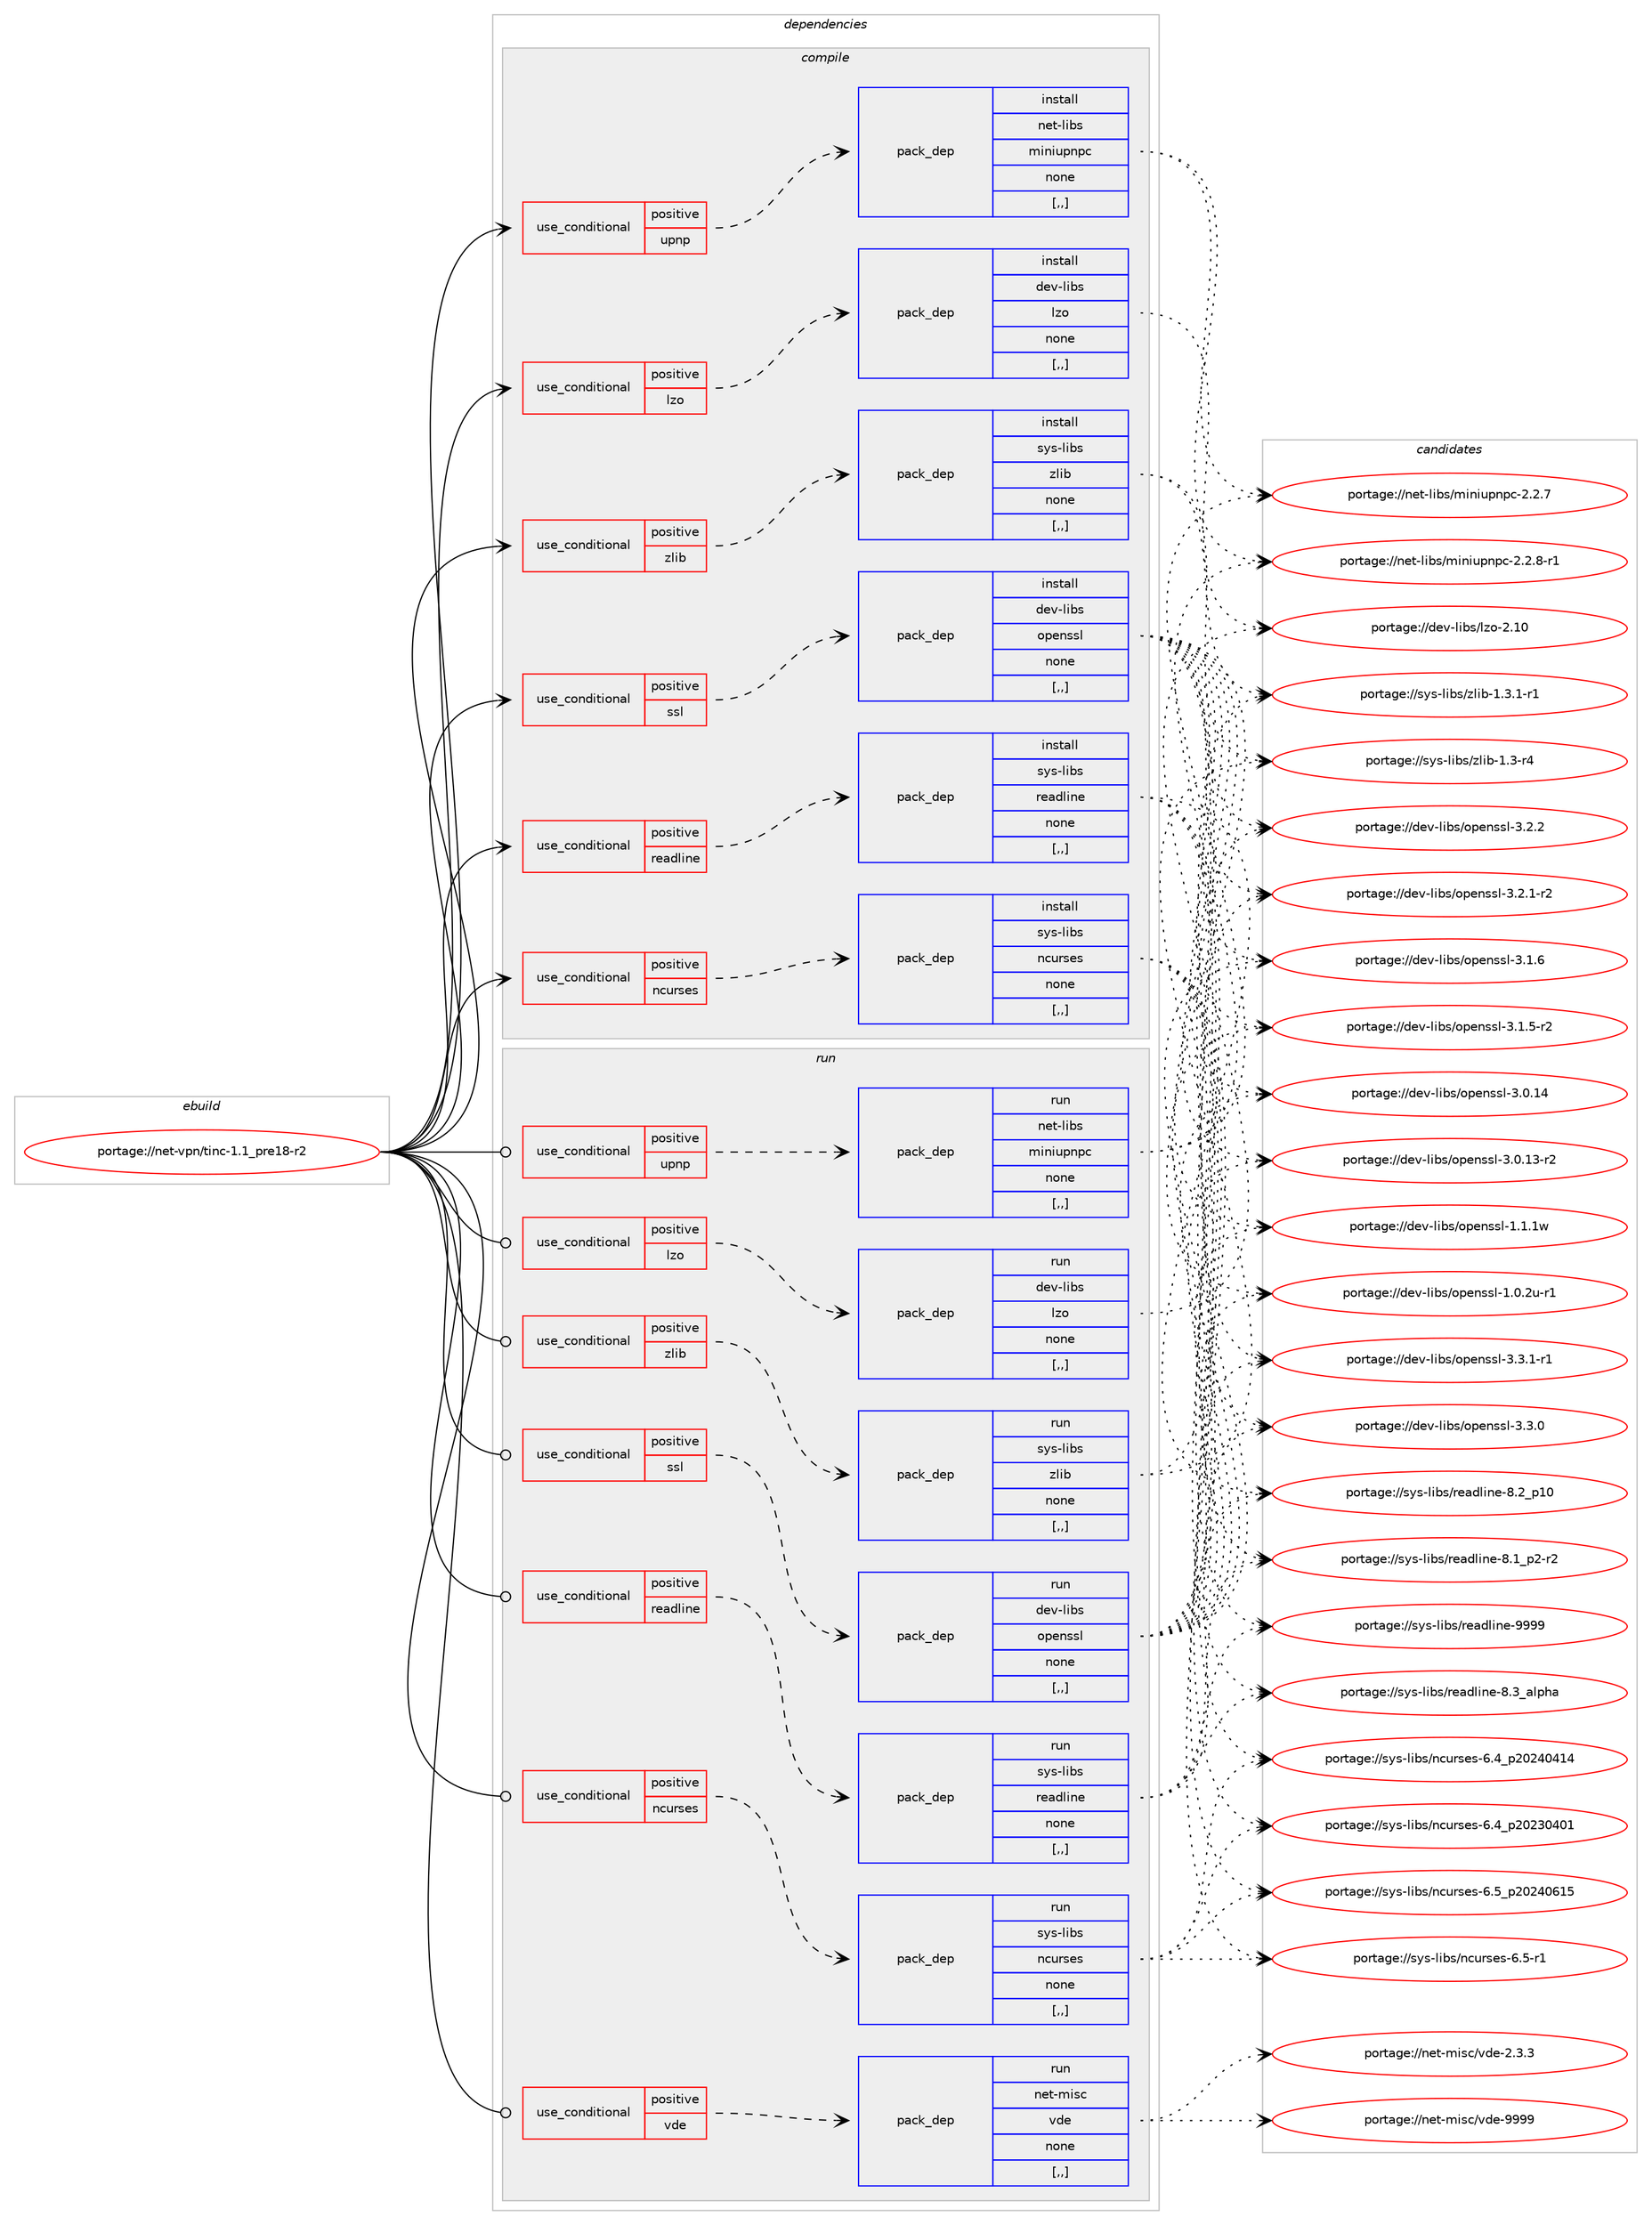 digraph prolog {

# *************
# Graph options
# *************

newrank=true;
concentrate=true;
compound=true;
graph [rankdir=LR,fontname=Helvetica,fontsize=10,ranksep=1.5];#, ranksep=2.5, nodesep=0.2];
edge  [arrowhead=vee];
node  [fontname=Helvetica,fontsize=10];

# **********
# The ebuild
# **********

subgraph cluster_leftcol {
color=gray;
label=<<i>ebuild</i>>;
id [label="portage://net-vpn/tinc-1.1_pre18-r2", color=red, width=4, href="../net-vpn/tinc-1.1_pre18-r2.svg"];
}

# ****************
# The dependencies
# ****************

subgraph cluster_midcol {
color=gray;
label=<<i>dependencies</i>>;
subgraph cluster_compile {
fillcolor="#eeeeee";
style=filled;
label=<<i>compile</i>>;
subgraph cond102351 {
dependency387018 [label=<<TABLE BORDER="0" CELLBORDER="1" CELLSPACING="0" CELLPADDING="4"><TR><TD ROWSPAN="3" CELLPADDING="10">use_conditional</TD></TR><TR><TD>positive</TD></TR><TR><TD>lzo</TD></TR></TABLE>>, shape=none, color=red];
subgraph pack281893 {
dependency387019 [label=<<TABLE BORDER="0" CELLBORDER="1" CELLSPACING="0" CELLPADDING="4" WIDTH="220"><TR><TD ROWSPAN="6" CELLPADDING="30">pack_dep</TD></TR><TR><TD WIDTH="110">install</TD></TR><TR><TD>dev-libs</TD></TR><TR><TD>lzo</TD></TR><TR><TD>none</TD></TR><TR><TD>[,,]</TD></TR></TABLE>>, shape=none, color=blue];
}
dependency387018:e -> dependency387019:w [weight=20,style="dashed",arrowhead="vee"];
}
id:e -> dependency387018:w [weight=20,style="solid",arrowhead="vee"];
subgraph cond102352 {
dependency387020 [label=<<TABLE BORDER="0" CELLBORDER="1" CELLSPACING="0" CELLPADDING="4"><TR><TD ROWSPAN="3" CELLPADDING="10">use_conditional</TD></TR><TR><TD>positive</TD></TR><TR><TD>ncurses</TD></TR></TABLE>>, shape=none, color=red];
subgraph pack281894 {
dependency387021 [label=<<TABLE BORDER="0" CELLBORDER="1" CELLSPACING="0" CELLPADDING="4" WIDTH="220"><TR><TD ROWSPAN="6" CELLPADDING="30">pack_dep</TD></TR><TR><TD WIDTH="110">install</TD></TR><TR><TD>sys-libs</TD></TR><TR><TD>ncurses</TD></TR><TR><TD>none</TD></TR><TR><TD>[,,]</TD></TR></TABLE>>, shape=none, color=blue];
}
dependency387020:e -> dependency387021:w [weight=20,style="dashed",arrowhead="vee"];
}
id:e -> dependency387020:w [weight=20,style="solid",arrowhead="vee"];
subgraph cond102353 {
dependency387022 [label=<<TABLE BORDER="0" CELLBORDER="1" CELLSPACING="0" CELLPADDING="4"><TR><TD ROWSPAN="3" CELLPADDING="10">use_conditional</TD></TR><TR><TD>positive</TD></TR><TR><TD>readline</TD></TR></TABLE>>, shape=none, color=red];
subgraph pack281895 {
dependency387023 [label=<<TABLE BORDER="0" CELLBORDER="1" CELLSPACING="0" CELLPADDING="4" WIDTH="220"><TR><TD ROWSPAN="6" CELLPADDING="30">pack_dep</TD></TR><TR><TD WIDTH="110">install</TD></TR><TR><TD>sys-libs</TD></TR><TR><TD>readline</TD></TR><TR><TD>none</TD></TR><TR><TD>[,,]</TD></TR></TABLE>>, shape=none, color=blue];
}
dependency387022:e -> dependency387023:w [weight=20,style="dashed",arrowhead="vee"];
}
id:e -> dependency387022:w [weight=20,style="solid",arrowhead="vee"];
subgraph cond102354 {
dependency387024 [label=<<TABLE BORDER="0" CELLBORDER="1" CELLSPACING="0" CELLPADDING="4"><TR><TD ROWSPAN="3" CELLPADDING="10">use_conditional</TD></TR><TR><TD>positive</TD></TR><TR><TD>ssl</TD></TR></TABLE>>, shape=none, color=red];
subgraph pack281896 {
dependency387025 [label=<<TABLE BORDER="0" CELLBORDER="1" CELLSPACING="0" CELLPADDING="4" WIDTH="220"><TR><TD ROWSPAN="6" CELLPADDING="30">pack_dep</TD></TR><TR><TD WIDTH="110">install</TD></TR><TR><TD>dev-libs</TD></TR><TR><TD>openssl</TD></TR><TR><TD>none</TD></TR><TR><TD>[,,]</TD></TR></TABLE>>, shape=none, color=blue];
}
dependency387024:e -> dependency387025:w [weight=20,style="dashed",arrowhead="vee"];
}
id:e -> dependency387024:w [weight=20,style="solid",arrowhead="vee"];
subgraph cond102355 {
dependency387026 [label=<<TABLE BORDER="0" CELLBORDER="1" CELLSPACING="0" CELLPADDING="4"><TR><TD ROWSPAN="3" CELLPADDING="10">use_conditional</TD></TR><TR><TD>positive</TD></TR><TR><TD>upnp</TD></TR></TABLE>>, shape=none, color=red];
subgraph pack281897 {
dependency387027 [label=<<TABLE BORDER="0" CELLBORDER="1" CELLSPACING="0" CELLPADDING="4" WIDTH="220"><TR><TD ROWSPAN="6" CELLPADDING="30">pack_dep</TD></TR><TR><TD WIDTH="110">install</TD></TR><TR><TD>net-libs</TD></TR><TR><TD>miniupnpc</TD></TR><TR><TD>none</TD></TR><TR><TD>[,,]</TD></TR></TABLE>>, shape=none, color=blue];
}
dependency387026:e -> dependency387027:w [weight=20,style="dashed",arrowhead="vee"];
}
id:e -> dependency387026:w [weight=20,style="solid",arrowhead="vee"];
subgraph cond102356 {
dependency387028 [label=<<TABLE BORDER="0" CELLBORDER="1" CELLSPACING="0" CELLPADDING="4"><TR><TD ROWSPAN="3" CELLPADDING="10">use_conditional</TD></TR><TR><TD>positive</TD></TR><TR><TD>zlib</TD></TR></TABLE>>, shape=none, color=red];
subgraph pack281898 {
dependency387029 [label=<<TABLE BORDER="0" CELLBORDER="1" CELLSPACING="0" CELLPADDING="4" WIDTH="220"><TR><TD ROWSPAN="6" CELLPADDING="30">pack_dep</TD></TR><TR><TD WIDTH="110">install</TD></TR><TR><TD>sys-libs</TD></TR><TR><TD>zlib</TD></TR><TR><TD>none</TD></TR><TR><TD>[,,]</TD></TR></TABLE>>, shape=none, color=blue];
}
dependency387028:e -> dependency387029:w [weight=20,style="dashed",arrowhead="vee"];
}
id:e -> dependency387028:w [weight=20,style="solid",arrowhead="vee"];
}
subgraph cluster_compileandrun {
fillcolor="#eeeeee";
style=filled;
label=<<i>compile and run</i>>;
}
subgraph cluster_run {
fillcolor="#eeeeee";
style=filled;
label=<<i>run</i>>;
subgraph cond102357 {
dependency387030 [label=<<TABLE BORDER="0" CELLBORDER="1" CELLSPACING="0" CELLPADDING="4"><TR><TD ROWSPAN="3" CELLPADDING="10">use_conditional</TD></TR><TR><TD>positive</TD></TR><TR><TD>lzo</TD></TR></TABLE>>, shape=none, color=red];
subgraph pack281899 {
dependency387031 [label=<<TABLE BORDER="0" CELLBORDER="1" CELLSPACING="0" CELLPADDING="4" WIDTH="220"><TR><TD ROWSPAN="6" CELLPADDING="30">pack_dep</TD></TR><TR><TD WIDTH="110">run</TD></TR><TR><TD>dev-libs</TD></TR><TR><TD>lzo</TD></TR><TR><TD>none</TD></TR><TR><TD>[,,]</TD></TR></TABLE>>, shape=none, color=blue];
}
dependency387030:e -> dependency387031:w [weight=20,style="dashed",arrowhead="vee"];
}
id:e -> dependency387030:w [weight=20,style="solid",arrowhead="odot"];
subgraph cond102358 {
dependency387032 [label=<<TABLE BORDER="0" CELLBORDER="1" CELLSPACING="0" CELLPADDING="4"><TR><TD ROWSPAN="3" CELLPADDING="10">use_conditional</TD></TR><TR><TD>positive</TD></TR><TR><TD>ncurses</TD></TR></TABLE>>, shape=none, color=red];
subgraph pack281900 {
dependency387033 [label=<<TABLE BORDER="0" CELLBORDER="1" CELLSPACING="0" CELLPADDING="4" WIDTH="220"><TR><TD ROWSPAN="6" CELLPADDING="30">pack_dep</TD></TR><TR><TD WIDTH="110">run</TD></TR><TR><TD>sys-libs</TD></TR><TR><TD>ncurses</TD></TR><TR><TD>none</TD></TR><TR><TD>[,,]</TD></TR></TABLE>>, shape=none, color=blue];
}
dependency387032:e -> dependency387033:w [weight=20,style="dashed",arrowhead="vee"];
}
id:e -> dependency387032:w [weight=20,style="solid",arrowhead="odot"];
subgraph cond102359 {
dependency387034 [label=<<TABLE BORDER="0" CELLBORDER="1" CELLSPACING="0" CELLPADDING="4"><TR><TD ROWSPAN="3" CELLPADDING="10">use_conditional</TD></TR><TR><TD>positive</TD></TR><TR><TD>readline</TD></TR></TABLE>>, shape=none, color=red];
subgraph pack281901 {
dependency387035 [label=<<TABLE BORDER="0" CELLBORDER="1" CELLSPACING="0" CELLPADDING="4" WIDTH="220"><TR><TD ROWSPAN="6" CELLPADDING="30">pack_dep</TD></TR><TR><TD WIDTH="110">run</TD></TR><TR><TD>sys-libs</TD></TR><TR><TD>readline</TD></TR><TR><TD>none</TD></TR><TR><TD>[,,]</TD></TR></TABLE>>, shape=none, color=blue];
}
dependency387034:e -> dependency387035:w [weight=20,style="dashed",arrowhead="vee"];
}
id:e -> dependency387034:w [weight=20,style="solid",arrowhead="odot"];
subgraph cond102360 {
dependency387036 [label=<<TABLE BORDER="0" CELLBORDER="1" CELLSPACING="0" CELLPADDING="4"><TR><TD ROWSPAN="3" CELLPADDING="10">use_conditional</TD></TR><TR><TD>positive</TD></TR><TR><TD>ssl</TD></TR></TABLE>>, shape=none, color=red];
subgraph pack281902 {
dependency387037 [label=<<TABLE BORDER="0" CELLBORDER="1" CELLSPACING="0" CELLPADDING="4" WIDTH="220"><TR><TD ROWSPAN="6" CELLPADDING="30">pack_dep</TD></TR><TR><TD WIDTH="110">run</TD></TR><TR><TD>dev-libs</TD></TR><TR><TD>openssl</TD></TR><TR><TD>none</TD></TR><TR><TD>[,,]</TD></TR></TABLE>>, shape=none, color=blue];
}
dependency387036:e -> dependency387037:w [weight=20,style="dashed",arrowhead="vee"];
}
id:e -> dependency387036:w [weight=20,style="solid",arrowhead="odot"];
subgraph cond102361 {
dependency387038 [label=<<TABLE BORDER="0" CELLBORDER="1" CELLSPACING="0" CELLPADDING="4"><TR><TD ROWSPAN="3" CELLPADDING="10">use_conditional</TD></TR><TR><TD>positive</TD></TR><TR><TD>upnp</TD></TR></TABLE>>, shape=none, color=red];
subgraph pack281903 {
dependency387039 [label=<<TABLE BORDER="0" CELLBORDER="1" CELLSPACING="0" CELLPADDING="4" WIDTH="220"><TR><TD ROWSPAN="6" CELLPADDING="30">pack_dep</TD></TR><TR><TD WIDTH="110">run</TD></TR><TR><TD>net-libs</TD></TR><TR><TD>miniupnpc</TD></TR><TR><TD>none</TD></TR><TR><TD>[,,]</TD></TR></TABLE>>, shape=none, color=blue];
}
dependency387038:e -> dependency387039:w [weight=20,style="dashed",arrowhead="vee"];
}
id:e -> dependency387038:w [weight=20,style="solid",arrowhead="odot"];
subgraph cond102362 {
dependency387040 [label=<<TABLE BORDER="0" CELLBORDER="1" CELLSPACING="0" CELLPADDING="4"><TR><TD ROWSPAN="3" CELLPADDING="10">use_conditional</TD></TR><TR><TD>positive</TD></TR><TR><TD>vde</TD></TR></TABLE>>, shape=none, color=red];
subgraph pack281904 {
dependency387041 [label=<<TABLE BORDER="0" CELLBORDER="1" CELLSPACING="0" CELLPADDING="4" WIDTH="220"><TR><TD ROWSPAN="6" CELLPADDING="30">pack_dep</TD></TR><TR><TD WIDTH="110">run</TD></TR><TR><TD>net-misc</TD></TR><TR><TD>vde</TD></TR><TR><TD>none</TD></TR><TR><TD>[,,]</TD></TR></TABLE>>, shape=none, color=blue];
}
dependency387040:e -> dependency387041:w [weight=20,style="dashed",arrowhead="vee"];
}
id:e -> dependency387040:w [weight=20,style="solid",arrowhead="odot"];
subgraph cond102363 {
dependency387042 [label=<<TABLE BORDER="0" CELLBORDER="1" CELLSPACING="0" CELLPADDING="4"><TR><TD ROWSPAN="3" CELLPADDING="10">use_conditional</TD></TR><TR><TD>positive</TD></TR><TR><TD>zlib</TD></TR></TABLE>>, shape=none, color=red];
subgraph pack281905 {
dependency387043 [label=<<TABLE BORDER="0" CELLBORDER="1" CELLSPACING="0" CELLPADDING="4" WIDTH="220"><TR><TD ROWSPAN="6" CELLPADDING="30">pack_dep</TD></TR><TR><TD WIDTH="110">run</TD></TR><TR><TD>sys-libs</TD></TR><TR><TD>zlib</TD></TR><TR><TD>none</TD></TR><TR><TD>[,,]</TD></TR></TABLE>>, shape=none, color=blue];
}
dependency387042:e -> dependency387043:w [weight=20,style="dashed",arrowhead="vee"];
}
id:e -> dependency387042:w [weight=20,style="solid",arrowhead="odot"];
}
}

# **************
# The candidates
# **************

subgraph cluster_choices {
rank=same;
color=gray;
label=<<i>candidates</i>>;

subgraph choice281893 {
color=black;
nodesep=1;
choice1001011184510810598115471081221114550464948 [label="portage://dev-libs/lzo-2.10", color=red, width=4,href="../dev-libs/lzo-2.10.svg"];
dependency387019:e -> choice1001011184510810598115471081221114550464948:w [style=dotted,weight="100"];
}
subgraph choice281894 {
color=black;
nodesep=1;
choice1151211154510810598115471109911711411510111545544653951125048505248544953 [label="portage://sys-libs/ncurses-6.5_p20240615", color=red, width=4,href="../sys-libs/ncurses-6.5_p20240615.svg"];
choice11512111545108105981154711099117114115101115455446534511449 [label="portage://sys-libs/ncurses-6.5-r1", color=red, width=4,href="../sys-libs/ncurses-6.5-r1.svg"];
choice1151211154510810598115471109911711411510111545544652951125048505248524952 [label="portage://sys-libs/ncurses-6.4_p20240414", color=red, width=4,href="../sys-libs/ncurses-6.4_p20240414.svg"];
choice1151211154510810598115471109911711411510111545544652951125048505148524849 [label="portage://sys-libs/ncurses-6.4_p20230401", color=red, width=4,href="../sys-libs/ncurses-6.4_p20230401.svg"];
dependency387021:e -> choice1151211154510810598115471109911711411510111545544653951125048505248544953:w [style=dotted,weight="100"];
dependency387021:e -> choice11512111545108105981154711099117114115101115455446534511449:w [style=dotted,weight="100"];
dependency387021:e -> choice1151211154510810598115471109911711411510111545544652951125048505248524952:w [style=dotted,weight="100"];
dependency387021:e -> choice1151211154510810598115471109911711411510111545544652951125048505148524849:w [style=dotted,weight="100"];
}
subgraph choice281895 {
color=black;
nodesep=1;
choice115121115451081059811547114101971001081051101014557575757 [label="portage://sys-libs/readline-9999", color=red, width=4,href="../sys-libs/readline-9999.svg"];
choice1151211154510810598115471141019710010810511010145564651959710811210497 [label="portage://sys-libs/readline-8.3_alpha", color=red, width=4,href="../sys-libs/readline-8.3_alpha.svg"];
choice1151211154510810598115471141019710010810511010145564650951124948 [label="portage://sys-libs/readline-8.2_p10", color=red, width=4,href="../sys-libs/readline-8.2_p10.svg"];
choice115121115451081059811547114101971001081051101014556464995112504511450 [label="portage://sys-libs/readline-8.1_p2-r2", color=red, width=4,href="../sys-libs/readline-8.1_p2-r2.svg"];
dependency387023:e -> choice115121115451081059811547114101971001081051101014557575757:w [style=dotted,weight="100"];
dependency387023:e -> choice1151211154510810598115471141019710010810511010145564651959710811210497:w [style=dotted,weight="100"];
dependency387023:e -> choice1151211154510810598115471141019710010810511010145564650951124948:w [style=dotted,weight="100"];
dependency387023:e -> choice115121115451081059811547114101971001081051101014556464995112504511450:w [style=dotted,weight="100"];
}
subgraph choice281896 {
color=black;
nodesep=1;
choice1001011184510810598115471111121011101151151084551465146494511449 [label="portage://dev-libs/openssl-3.3.1-r1", color=red, width=4,href="../dev-libs/openssl-3.3.1-r1.svg"];
choice100101118451081059811547111112101110115115108455146514648 [label="portage://dev-libs/openssl-3.3.0", color=red, width=4,href="../dev-libs/openssl-3.3.0.svg"];
choice100101118451081059811547111112101110115115108455146504650 [label="portage://dev-libs/openssl-3.2.2", color=red, width=4,href="../dev-libs/openssl-3.2.2.svg"];
choice1001011184510810598115471111121011101151151084551465046494511450 [label="portage://dev-libs/openssl-3.2.1-r2", color=red, width=4,href="../dev-libs/openssl-3.2.1-r2.svg"];
choice100101118451081059811547111112101110115115108455146494654 [label="portage://dev-libs/openssl-3.1.6", color=red, width=4,href="../dev-libs/openssl-3.1.6.svg"];
choice1001011184510810598115471111121011101151151084551464946534511450 [label="portage://dev-libs/openssl-3.1.5-r2", color=red, width=4,href="../dev-libs/openssl-3.1.5-r2.svg"];
choice10010111845108105981154711111210111011511510845514648464952 [label="portage://dev-libs/openssl-3.0.14", color=red, width=4,href="../dev-libs/openssl-3.0.14.svg"];
choice100101118451081059811547111112101110115115108455146484649514511450 [label="portage://dev-libs/openssl-3.0.13-r2", color=red, width=4,href="../dev-libs/openssl-3.0.13-r2.svg"];
choice100101118451081059811547111112101110115115108454946494649119 [label="portage://dev-libs/openssl-1.1.1w", color=red, width=4,href="../dev-libs/openssl-1.1.1w.svg"];
choice1001011184510810598115471111121011101151151084549464846501174511449 [label="portage://dev-libs/openssl-1.0.2u-r1", color=red, width=4,href="../dev-libs/openssl-1.0.2u-r1.svg"];
dependency387025:e -> choice1001011184510810598115471111121011101151151084551465146494511449:w [style=dotted,weight="100"];
dependency387025:e -> choice100101118451081059811547111112101110115115108455146514648:w [style=dotted,weight="100"];
dependency387025:e -> choice100101118451081059811547111112101110115115108455146504650:w [style=dotted,weight="100"];
dependency387025:e -> choice1001011184510810598115471111121011101151151084551465046494511450:w [style=dotted,weight="100"];
dependency387025:e -> choice100101118451081059811547111112101110115115108455146494654:w [style=dotted,weight="100"];
dependency387025:e -> choice1001011184510810598115471111121011101151151084551464946534511450:w [style=dotted,weight="100"];
dependency387025:e -> choice10010111845108105981154711111210111011511510845514648464952:w [style=dotted,weight="100"];
dependency387025:e -> choice100101118451081059811547111112101110115115108455146484649514511450:w [style=dotted,weight="100"];
dependency387025:e -> choice100101118451081059811547111112101110115115108454946494649119:w [style=dotted,weight="100"];
dependency387025:e -> choice1001011184510810598115471111121011101151151084549464846501174511449:w [style=dotted,weight="100"];
}
subgraph choice281897 {
color=black;
nodesep=1;
choice110101116451081059811547109105110105117112110112994550465046564511449 [label="portage://net-libs/miniupnpc-2.2.8-r1", color=red, width=4,href="../net-libs/miniupnpc-2.2.8-r1.svg"];
choice11010111645108105981154710910511010511711211011299455046504655 [label="portage://net-libs/miniupnpc-2.2.7", color=red, width=4,href="../net-libs/miniupnpc-2.2.7.svg"];
dependency387027:e -> choice110101116451081059811547109105110105117112110112994550465046564511449:w [style=dotted,weight="100"];
dependency387027:e -> choice11010111645108105981154710910511010511711211011299455046504655:w [style=dotted,weight="100"];
}
subgraph choice281898 {
color=black;
nodesep=1;
choice115121115451081059811547122108105984549465146494511449 [label="portage://sys-libs/zlib-1.3.1-r1", color=red, width=4,href="../sys-libs/zlib-1.3.1-r1.svg"];
choice11512111545108105981154712210810598454946514511452 [label="portage://sys-libs/zlib-1.3-r4", color=red, width=4,href="../sys-libs/zlib-1.3-r4.svg"];
dependency387029:e -> choice115121115451081059811547122108105984549465146494511449:w [style=dotted,weight="100"];
dependency387029:e -> choice11512111545108105981154712210810598454946514511452:w [style=dotted,weight="100"];
}
subgraph choice281899 {
color=black;
nodesep=1;
choice1001011184510810598115471081221114550464948 [label="portage://dev-libs/lzo-2.10", color=red, width=4,href="../dev-libs/lzo-2.10.svg"];
dependency387031:e -> choice1001011184510810598115471081221114550464948:w [style=dotted,weight="100"];
}
subgraph choice281900 {
color=black;
nodesep=1;
choice1151211154510810598115471109911711411510111545544653951125048505248544953 [label="portage://sys-libs/ncurses-6.5_p20240615", color=red, width=4,href="../sys-libs/ncurses-6.5_p20240615.svg"];
choice11512111545108105981154711099117114115101115455446534511449 [label="portage://sys-libs/ncurses-6.5-r1", color=red, width=4,href="../sys-libs/ncurses-6.5-r1.svg"];
choice1151211154510810598115471109911711411510111545544652951125048505248524952 [label="portage://sys-libs/ncurses-6.4_p20240414", color=red, width=4,href="../sys-libs/ncurses-6.4_p20240414.svg"];
choice1151211154510810598115471109911711411510111545544652951125048505148524849 [label="portage://sys-libs/ncurses-6.4_p20230401", color=red, width=4,href="../sys-libs/ncurses-6.4_p20230401.svg"];
dependency387033:e -> choice1151211154510810598115471109911711411510111545544653951125048505248544953:w [style=dotted,weight="100"];
dependency387033:e -> choice11512111545108105981154711099117114115101115455446534511449:w [style=dotted,weight="100"];
dependency387033:e -> choice1151211154510810598115471109911711411510111545544652951125048505248524952:w [style=dotted,weight="100"];
dependency387033:e -> choice1151211154510810598115471109911711411510111545544652951125048505148524849:w [style=dotted,weight="100"];
}
subgraph choice281901 {
color=black;
nodesep=1;
choice115121115451081059811547114101971001081051101014557575757 [label="portage://sys-libs/readline-9999", color=red, width=4,href="../sys-libs/readline-9999.svg"];
choice1151211154510810598115471141019710010810511010145564651959710811210497 [label="portage://sys-libs/readline-8.3_alpha", color=red, width=4,href="../sys-libs/readline-8.3_alpha.svg"];
choice1151211154510810598115471141019710010810511010145564650951124948 [label="portage://sys-libs/readline-8.2_p10", color=red, width=4,href="../sys-libs/readline-8.2_p10.svg"];
choice115121115451081059811547114101971001081051101014556464995112504511450 [label="portage://sys-libs/readline-8.1_p2-r2", color=red, width=4,href="../sys-libs/readline-8.1_p2-r2.svg"];
dependency387035:e -> choice115121115451081059811547114101971001081051101014557575757:w [style=dotted,weight="100"];
dependency387035:e -> choice1151211154510810598115471141019710010810511010145564651959710811210497:w [style=dotted,weight="100"];
dependency387035:e -> choice1151211154510810598115471141019710010810511010145564650951124948:w [style=dotted,weight="100"];
dependency387035:e -> choice115121115451081059811547114101971001081051101014556464995112504511450:w [style=dotted,weight="100"];
}
subgraph choice281902 {
color=black;
nodesep=1;
choice1001011184510810598115471111121011101151151084551465146494511449 [label="portage://dev-libs/openssl-3.3.1-r1", color=red, width=4,href="../dev-libs/openssl-3.3.1-r1.svg"];
choice100101118451081059811547111112101110115115108455146514648 [label="portage://dev-libs/openssl-3.3.0", color=red, width=4,href="../dev-libs/openssl-3.3.0.svg"];
choice100101118451081059811547111112101110115115108455146504650 [label="portage://dev-libs/openssl-3.2.2", color=red, width=4,href="../dev-libs/openssl-3.2.2.svg"];
choice1001011184510810598115471111121011101151151084551465046494511450 [label="portage://dev-libs/openssl-3.2.1-r2", color=red, width=4,href="../dev-libs/openssl-3.2.1-r2.svg"];
choice100101118451081059811547111112101110115115108455146494654 [label="portage://dev-libs/openssl-3.1.6", color=red, width=4,href="../dev-libs/openssl-3.1.6.svg"];
choice1001011184510810598115471111121011101151151084551464946534511450 [label="portage://dev-libs/openssl-3.1.5-r2", color=red, width=4,href="../dev-libs/openssl-3.1.5-r2.svg"];
choice10010111845108105981154711111210111011511510845514648464952 [label="portage://dev-libs/openssl-3.0.14", color=red, width=4,href="../dev-libs/openssl-3.0.14.svg"];
choice100101118451081059811547111112101110115115108455146484649514511450 [label="portage://dev-libs/openssl-3.0.13-r2", color=red, width=4,href="../dev-libs/openssl-3.0.13-r2.svg"];
choice100101118451081059811547111112101110115115108454946494649119 [label="portage://dev-libs/openssl-1.1.1w", color=red, width=4,href="../dev-libs/openssl-1.1.1w.svg"];
choice1001011184510810598115471111121011101151151084549464846501174511449 [label="portage://dev-libs/openssl-1.0.2u-r1", color=red, width=4,href="../dev-libs/openssl-1.0.2u-r1.svg"];
dependency387037:e -> choice1001011184510810598115471111121011101151151084551465146494511449:w [style=dotted,weight="100"];
dependency387037:e -> choice100101118451081059811547111112101110115115108455146514648:w [style=dotted,weight="100"];
dependency387037:e -> choice100101118451081059811547111112101110115115108455146504650:w [style=dotted,weight="100"];
dependency387037:e -> choice1001011184510810598115471111121011101151151084551465046494511450:w [style=dotted,weight="100"];
dependency387037:e -> choice100101118451081059811547111112101110115115108455146494654:w [style=dotted,weight="100"];
dependency387037:e -> choice1001011184510810598115471111121011101151151084551464946534511450:w [style=dotted,weight="100"];
dependency387037:e -> choice10010111845108105981154711111210111011511510845514648464952:w [style=dotted,weight="100"];
dependency387037:e -> choice100101118451081059811547111112101110115115108455146484649514511450:w [style=dotted,weight="100"];
dependency387037:e -> choice100101118451081059811547111112101110115115108454946494649119:w [style=dotted,weight="100"];
dependency387037:e -> choice1001011184510810598115471111121011101151151084549464846501174511449:w [style=dotted,weight="100"];
}
subgraph choice281903 {
color=black;
nodesep=1;
choice110101116451081059811547109105110105117112110112994550465046564511449 [label="portage://net-libs/miniupnpc-2.2.8-r1", color=red, width=4,href="../net-libs/miniupnpc-2.2.8-r1.svg"];
choice11010111645108105981154710910511010511711211011299455046504655 [label="portage://net-libs/miniupnpc-2.2.7", color=red, width=4,href="../net-libs/miniupnpc-2.2.7.svg"];
dependency387039:e -> choice110101116451081059811547109105110105117112110112994550465046564511449:w [style=dotted,weight="100"];
dependency387039:e -> choice11010111645108105981154710910511010511711211011299455046504655:w [style=dotted,weight="100"];
}
subgraph choice281904 {
color=black;
nodesep=1;
choice1101011164510910511599471181001014557575757 [label="portage://net-misc/vde-9999", color=red, width=4,href="../net-misc/vde-9999.svg"];
choice110101116451091051159947118100101455046514651 [label="portage://net-misc/vde-2.3.3", color=red, width=4,href="../net-misc/vde-2.3.3.svg"];
dependency387041:e -> choice1101011164510910511599471181001014557575757:w [style=dotted,weight="100"];
dependency387041:e -> choice110101116451091051159947118100101455046514651:w [style=dotted,weight="100"];
}
subgraph choice281905 {
color=black;
nodesep=1;
choice115121115451081059811547122108105984549465146494511449 [label="portage://sys-libs/zlib-1.3.1-r1", color=red, width=4,href="../sys-libs/zlib-1.3.1-r1.svg"];
choice11512111545108105981154712210810598454946514511452 [label="portage://sys-libs/zlib-1.3-r4", color=red, width=4,href="../sys-libs/zlib-1.3-r4.svg"];
dependency387043:e -> choice115121115451081059811547122108105984549465146494511449:w [style=dotted,weight="100"];
dependency387043:e -> choice11512111545108105981154712210810598454946514511452:w [style=dotted,weight="100"];
}
}

}
